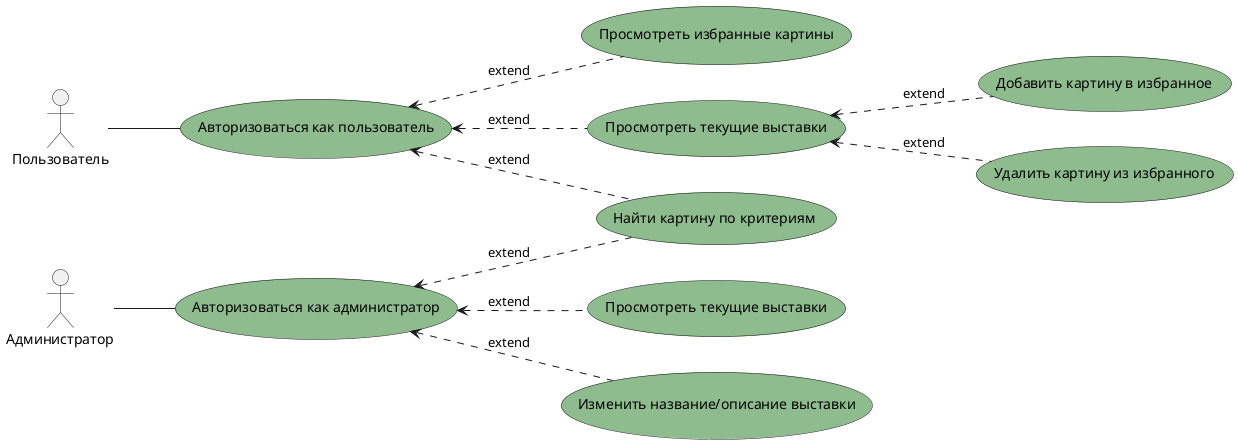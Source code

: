@startuml
'https://plantuml.com/use-case-diagram
left to right direction



actor Администратор as admin
actor Пользователь as user

skinparam usecase {
BackgroundColor DarkSeaGreen
}

(Авторизоваться как пользователь) as authUser
(Найти картину по критериям) as find
(Просмотреть избранные картины) as watchFav
(Просмотреть текущие выставки) as watch
(Добавить картину в избранное) as like
(Удалить картину из избранного) as dislike

(Изменить название/описание выставки) as switch
(Авторизоваться как администратор) as authAdmin
(Просмотреть текущие выставки) as watch2


user -- authUser
admin -- authAdmin
authUser <.. find: extend
authUser <.. watch: extend
authUser <.. watchFav: extend
watch <.. like: extend
watch <.. dislike: extend

authAdmin <.. switch: extend
authAdmin <.. find: extend
authAdmin <.. watch2: extend


@enduml
